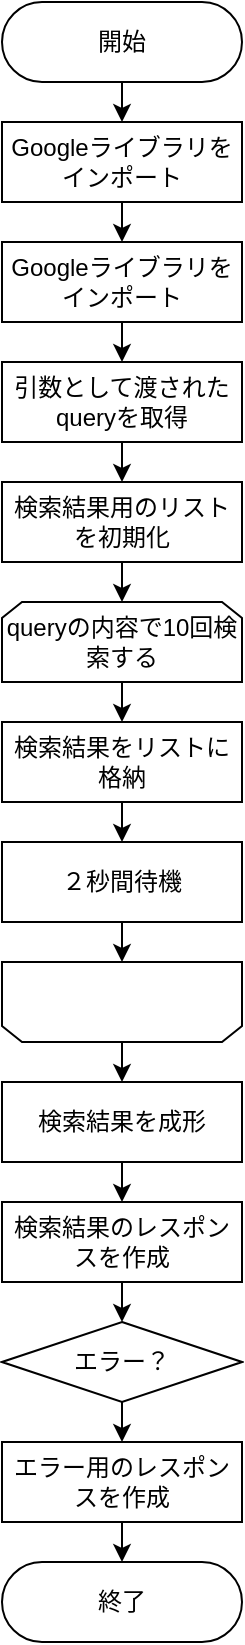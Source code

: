 <mxfile version="26.0.10">
  <diagram id="C5RBs43oDa-KdzZeNtuy" name="Page-1">
    <mxGraphModel dx="1426" dy="755" grid="1" gridSize="10" guides="1" tooltips="1" connect="1" arrows="1" fold="1" page="1" pageScale="1" pageWidth="827" pageHeight="1169" math="0" shadow="0">
      <root>
        <mxCell id="WIyWlLk6GJQsqaUBKTNV-0" />
        <mxCell id="WIyWlLk6GJQsqaUBKTNV-1" parent="WIyWlLk6GJQsqaUBKTNV-0" />
        <mxCell id="QCrwxpAt4398YTyObsWn-12" style="edgeStyle=orthogonalEdgeStyle;rounded=0;orthogonalLoop=1;jettySize=auto;html=1;exitX=0.5;exitY=1;exitDx=0;exitDy=0;entryX=0.5;entryY=0;entryDx=0;entryDy=0;" edge="1" parent="WIyWlLk6GJQsqaUBKTNV-1" source="qappX6rMIuu9krUGE73v-0" target="qappX6rMIuu9krUGE73v-1">
          <mxGeometry relative="1" as="geometry" />
        </mxCell>
        <mxCell id="qappX6rMIuu9krUGE73v-0" value="Googleライブラリをインポート" style="rounded=0;whiteSpace=wrap;html=1;" parent="WIyWlLk6GJQsqaUBKTNV-1" vertex="1">
          <mxGeometry x="320" y="220" width="120" height="40" as="geometry" />
        </mxCell>
        <mxCell id="QCrwxpAt4398YTyObsWn-13" style="edgeStyle=orthogonalEdgeStyle;rounded=0;orthogonalLoop=1;jettySize=auto;html=1;exitX=0.5;exitY=1;exitDx=0;exitDy=0;entryX=0.5;entryY=0;entryDx=0;entryDy=0;" edge="1" parent="WIyWlLk6GJQsqaUBKTNV-1" source="qappX6rMIuu9krUGE73v-1" target="qappX6rMIuu9krUGE73v-2">
          <mxGeometry relative="1" as="geometry" />
        </mxCell>
        <mxCell id="qappX6rMIuu9krUGE73v-1" value="Googleライブラリをインポート" style="rounded=0;whiteSpace=wrap;html=1;" parent="WIyWlLk6GJQsqaUBKTNV-1" vertex="1">
          <mxGeometry x="320" y="280" width="120" height="40" as="geometry" />
        </mxCell>
        <mxCell id="QCrwxpAt4398YTyObsWn-14" style="edgeStyle=orthogonalEdgeStyle;rounded=0;orthogonalLoop=1;jettySize=auto;html=1;exitX=0.5;exitY=1;exitDx=0;exitDy=0;entryX=0.5;entryY=0;entryDx=0;entryDy=0;" edge="1" parent="WIyWlLk6GJQsqaUBKTNV-1" source="qappX6rMIuu9krUGE73v-2" target="qappX6rMIuu9krUGE73v-3">
          <mxGeometry relative="1" as="geometry" />
        </mxCell>
        <mxCell id="qappX6rMIuu9krUGE73v-2" value="引数として渡されたqueryを取得" style="rounded=0;whiteSpace=wrap;html=1;" parent="WIyWlLk6GJQsqaUBKTNV-1" vertex="1">
          <mxGeometry x="320" y="340" width="120" height="40" as="geometry" />
        </mxCell>
        <mxCell id="QCrwxpAt4398YTyObsWn-15" style="edgeStyle=orthogonalEdgeStyle;rounded=0;orthogonalLoop=1;jettySize=auto;html=1;exitX=0.5;exitY=1;exitDx=0;exitDy=0;entryX=0.5;entryY=0;entryDx=0;entryDy=0;" edge="1" parent="WIyWlLk6GJQsqaUBKTNV-1" source="qappX6rMIuu9krUGE73v-3" target="qappX6rMIuu9krUGE73v-4">
          <mxGeometry relative="1" as="geometry" />
        </mxCell>
        <mxCell id="qappX6rMIuu9krUGE73v-3" value="検索結果用のリストを初期化" style="rounded=0;whiteSpace=wrap;html=1;" parent="WIyWlLk6GJQsqaUBKTNV-1" vertex="1">
          <mxGeometry x="320" y="400" width="120" height="40" as="geometry" />
        </mxCell>
        <mxCell id="QCrwxpAt4398YTyObsWn-2" style="edgeStyle=orthogonalEdgeStyle;rounded=0;orthogonalLoop=1;jettySize=auto;html=1;exitX=0.5;exitY=1;exitDx=0;exitDy=0;entryX=0.5;entryY=0;entryDx=0;entryDy=0;" edge="1" parent="WIyWlLk6GJQsqaUBKTNV-1" source="qappX6rMIuu9krUGE73v-4" target="qappX6rMIuu9krUGE73v-5">
          <mxGeometry relative="1" as="geometry" />
        </mxCell>
        <mxCell id="qappX6rMIuu9krUGE73v-4" value="queryの内容で10回検索する" style="shape=loopLimit;whiteSpace=wrap;html=1;size=10;" parent="WIyWlLk6GJQsqaUBKTNV-1" vertex="1">
          <mxGeometry x="320" y="460" width="120" height="40" as="geometry" />
        </mxCell>
        <mxCell id="QCrwxpAt4398YTyObsWn-3" style="edgeStyle=orthogonalEdgeStyle;rounded=0;orthogonalLoop=1;jettySize=auto;html=1;exitX=0.5;exitY=1;exitDx=0;exitDy=0;entryX=0.5;entryY=0;entryDx=0;entryDy=0;" edge="1" parent="WIyWlLk6GJQsqaUBKTNV-1" source="qappX6rMIuu9krUGE73v-5" target="qappX6rMIuu9krUGE73v-6">
          <mxGeometry relative="1" as="geometry" />
        </mxCell>
        <mxCell id="qappX6rMIuu9krUGE73v-5" value="検索結果をリストに格納" style="rounded=0;whiteSpace=wrap;html=1;" parent="WIyWlLk6GJQsqaUBKTNV-1" vertex="1">
          <mxGeometry x="320" y="520" width="120" height="40" as="geometry" />
        </mxCell>
        <mxCell id="QCrwxpAt4398YTyObsWn-4" style="edgeStyle=orthogonalEdgeStyle;rounded=0;orthogonalLoop=1;jettySize=auto;html=1;exitX=0.5;exitY=1;exitDx=0;exitDy=0;entryX=0.5;entryY=1;entryDx=0;entryDy=0;" edge="1" parent="WIyWlLk6GJQsqaUBKTNV-1" source="qappX6rMIuu9krUGE73v-6" target="QCrwxpAt4398YTyObsWn-0">
          <mxGeometry relative="1" as="geometry" />
        </mxCell>
        <mxCell id="qappX6rMIuu9krUGE73v-6" value="２秒間待機" style="rounded=0;whiteSpace=wrap;html=1;" parent="WIyWlLk6GJQsqaUBKTNV-1" vertex="1">
          <mxGeometry x="320" y="580" width="120" height="40" as="geometry" />
        </mxCell>
        <mxCell id="QCrwxpAt4398YTyObsWn-6" style="edgeStyle=orthogonalEdgeStyle;rounded=0;orthogonalLoop=1;jettySize=auto;html=1;exitX=0.5;exitY=1;exitDx=0;exitDy=0;entryX=0.5;entryY=0;entryDx=0;entryDy=0;" edge="1" parent="WIyWlLk6GJQsqaUBKTNV-1" source="qappX6rMIuu9krUGE73v-7" target="qappX6rMIuu9krUGE73v-8">
          <mxGeometry relative="1" as="geometry" />
        </mxCell>
        <mxCell id="qappX6rMIuu9krUGE73v-7" value="検索結果を成形" style="rounded=0;whiteSpace=wrap;html=1;" parent="WIyWlLk6GJQsqaUBKTNV-1" vertex="1">
          <mxGeometry x="320" y="700" width="120" height="40" as="geometry" />
        </mxCell>
        <mxCell id="QCrwxpAt4398YTyObsWn-7" style="edgeStyle=orthogonalEdgeStyle;rounded=0;orthogonalLoop=1;jettySize=auto;html=1;exitX=0.5;exitY=1;exitDx=0;exitDy=0;entryX=0.5;entryY=0;entryDx=0;entryDy=0;" edge="1" parent="WIyWlLk6GJQsqaUBKTNV-1" source="qappX6rMIuu9krUGE73v-8" target="qappX6rMIuu9krUGE73v-9">
          <mxGeometry relative="1" as="geometry" />
        </mxCell>
        <mxCell id="qappX6rMIuu9krUGE73v-8" value="検索結果のレスポンスを作成" style="rounded=0;whiteSpace=wrap;html=1;" parent="WIyWlLk6GJQsqaUBKTNV-1" vertex="1">
          <mxGeometry x="320" y="760" width="120" height="40" as="geometry" />
        </mxCell>
        <mxCell id="QCrwxpAt4398YTyObsWn-8" style="edgeStyle=orthogonalEdgeStyle;rounded=0;orthogonalLoop=1;jettySize=auto;html=1;exitX=0.5;exitY=1;exitDx=0;exitDy=0;entryX=0.5;entryY=0;entryDx=0;entryDy=0;" edge="1" parent="WIyWlLk6GJQsqaUBKTNV-1" source="qappX6rMIuu9krUGE73v-9" target="qappX6rMIuu9krUGE73v-10">
          <mxGeometry relative="1" as="geometry" />
        </mxCell>
        <mxCell id="qappX6rMIuu9krUGE73v-9" value="エラー？" style="rhombus;whiteSpace=wrap;html=1;" parent="WIyWlLk6GJQsqaUBKTNV-1" vertex="1">
          <mxGeometry x="320" y="820" width="120" height="40" as="geometry" />
        </mxCell>
        <mxCell id="QCrwxpAt4398YTyObsWn-16" style="edgeStyle=orthogonalEdgeStyle;rounded=0;orthogonalLoop=1;jettySize=auto;html=1;exitX=0.5;exitY=1;exitDx=0;exitDy=0;entryX=0.5;entryY=0;entryDx=0;entryDy=0;" edge="1" parent="WIyWlLk6GJQsqaUBKTNV-1" source="qappX6rMIuu9krUGE73v-10" target="QCrwxpAt4398YTyObsWn-9">
          <mxGeometry relative="1" as="geometry" />
        </mxCell>
        <mxCell id="qappX6rMIuu9krUGE73v-10" value="エラー用のレスポンスを作成" style="rounded=0;whiteSpace=wrap;html=1;" parent="WIyWlLk6GJQsqaUBKTNV-1" vertex="1">
          <mxGeometry x="320" y="880" width="120" height="40" as="geometry" />
        </mxCell>
        <mxCell id="QCrwxpAt4398YTyObsWn-5" style="edgeStyle=orthogonalEdgeStyle;rounded=0;orthogonalLoop=1;jettySize=auto;html=1;exitX=0.5;exitY=0;exitDx=0;exitDy=0;entryX=0.5;entryY=0;entryDx=0;entryDy=0;" edge="1" parent="WIyWlLk6GJQsqaUBKTNV-1" source="QCrwxpAt4398YTyObsWn-0" target="qappX6rMIuu9krUGE73v-7">
          <mxGeometry relative="1" as="geometry" />
        </mxCell>
        <mxCell id="QCrwxpAt4398YTyObsWn-0" value="" style="shape=loopLimit;whiteSpace=wrap;html=1;size=10;rotation=-180;" vertex="1" parent="WIyWlLk6GJQsqaUBKTNV-1">
          <mxGeometry x="320" y="640" width="120" height="40" as="geometry" />
        </mxCell>
        <mxCell id="QCrwxpAt4398YTyObsWn-9" value="終了" style="rounded=1;whiteSpace=wrap;html=1;arcSize=50;" vertex="1" parent="WIyWlLk6GJQsqaUBKTNV-1">
          <mxGeometry x="320" y="940" width="120" height="40" as="geometry" />
        </mxCell>
        <mxCell id="QCrwxpAt4398YTyObsWn-11" style="edgeStyle=orthogonalEdgeStyle;rounded=0;orthogonalLoop=1;jettySize=auto;html=1;exitX=0.5;exitY=1;exitDx=0;exitDy=0;entryX=0.5;entryY=0;entryDx=0;entryDy=0;" edge="1" parent="WIyWlLk6GJQsqaUBKTNV-1" source="QCrwxpAt4398YTyObsWn-10" target="qappX6rMIuu9krUGE73v-0">
          <mxGeometry relative="1" as="geometry" />
        </mxCell>
        <mxCell id="QCrwxpAt4398YTyObsWn-10" value="開始" style="rounded=1;whiteSpace=wrap;html=1;arcSize=50;" vertex="1" parent="WIyWlLk6GJQsqaUBKTNV-1">
          <mxGeometry x="320" y="160" width="120" height="40" as="geometry" />
        </mxCell>
      </root>
    </mxGraphModel>
  </diagram>
</mxfile>
